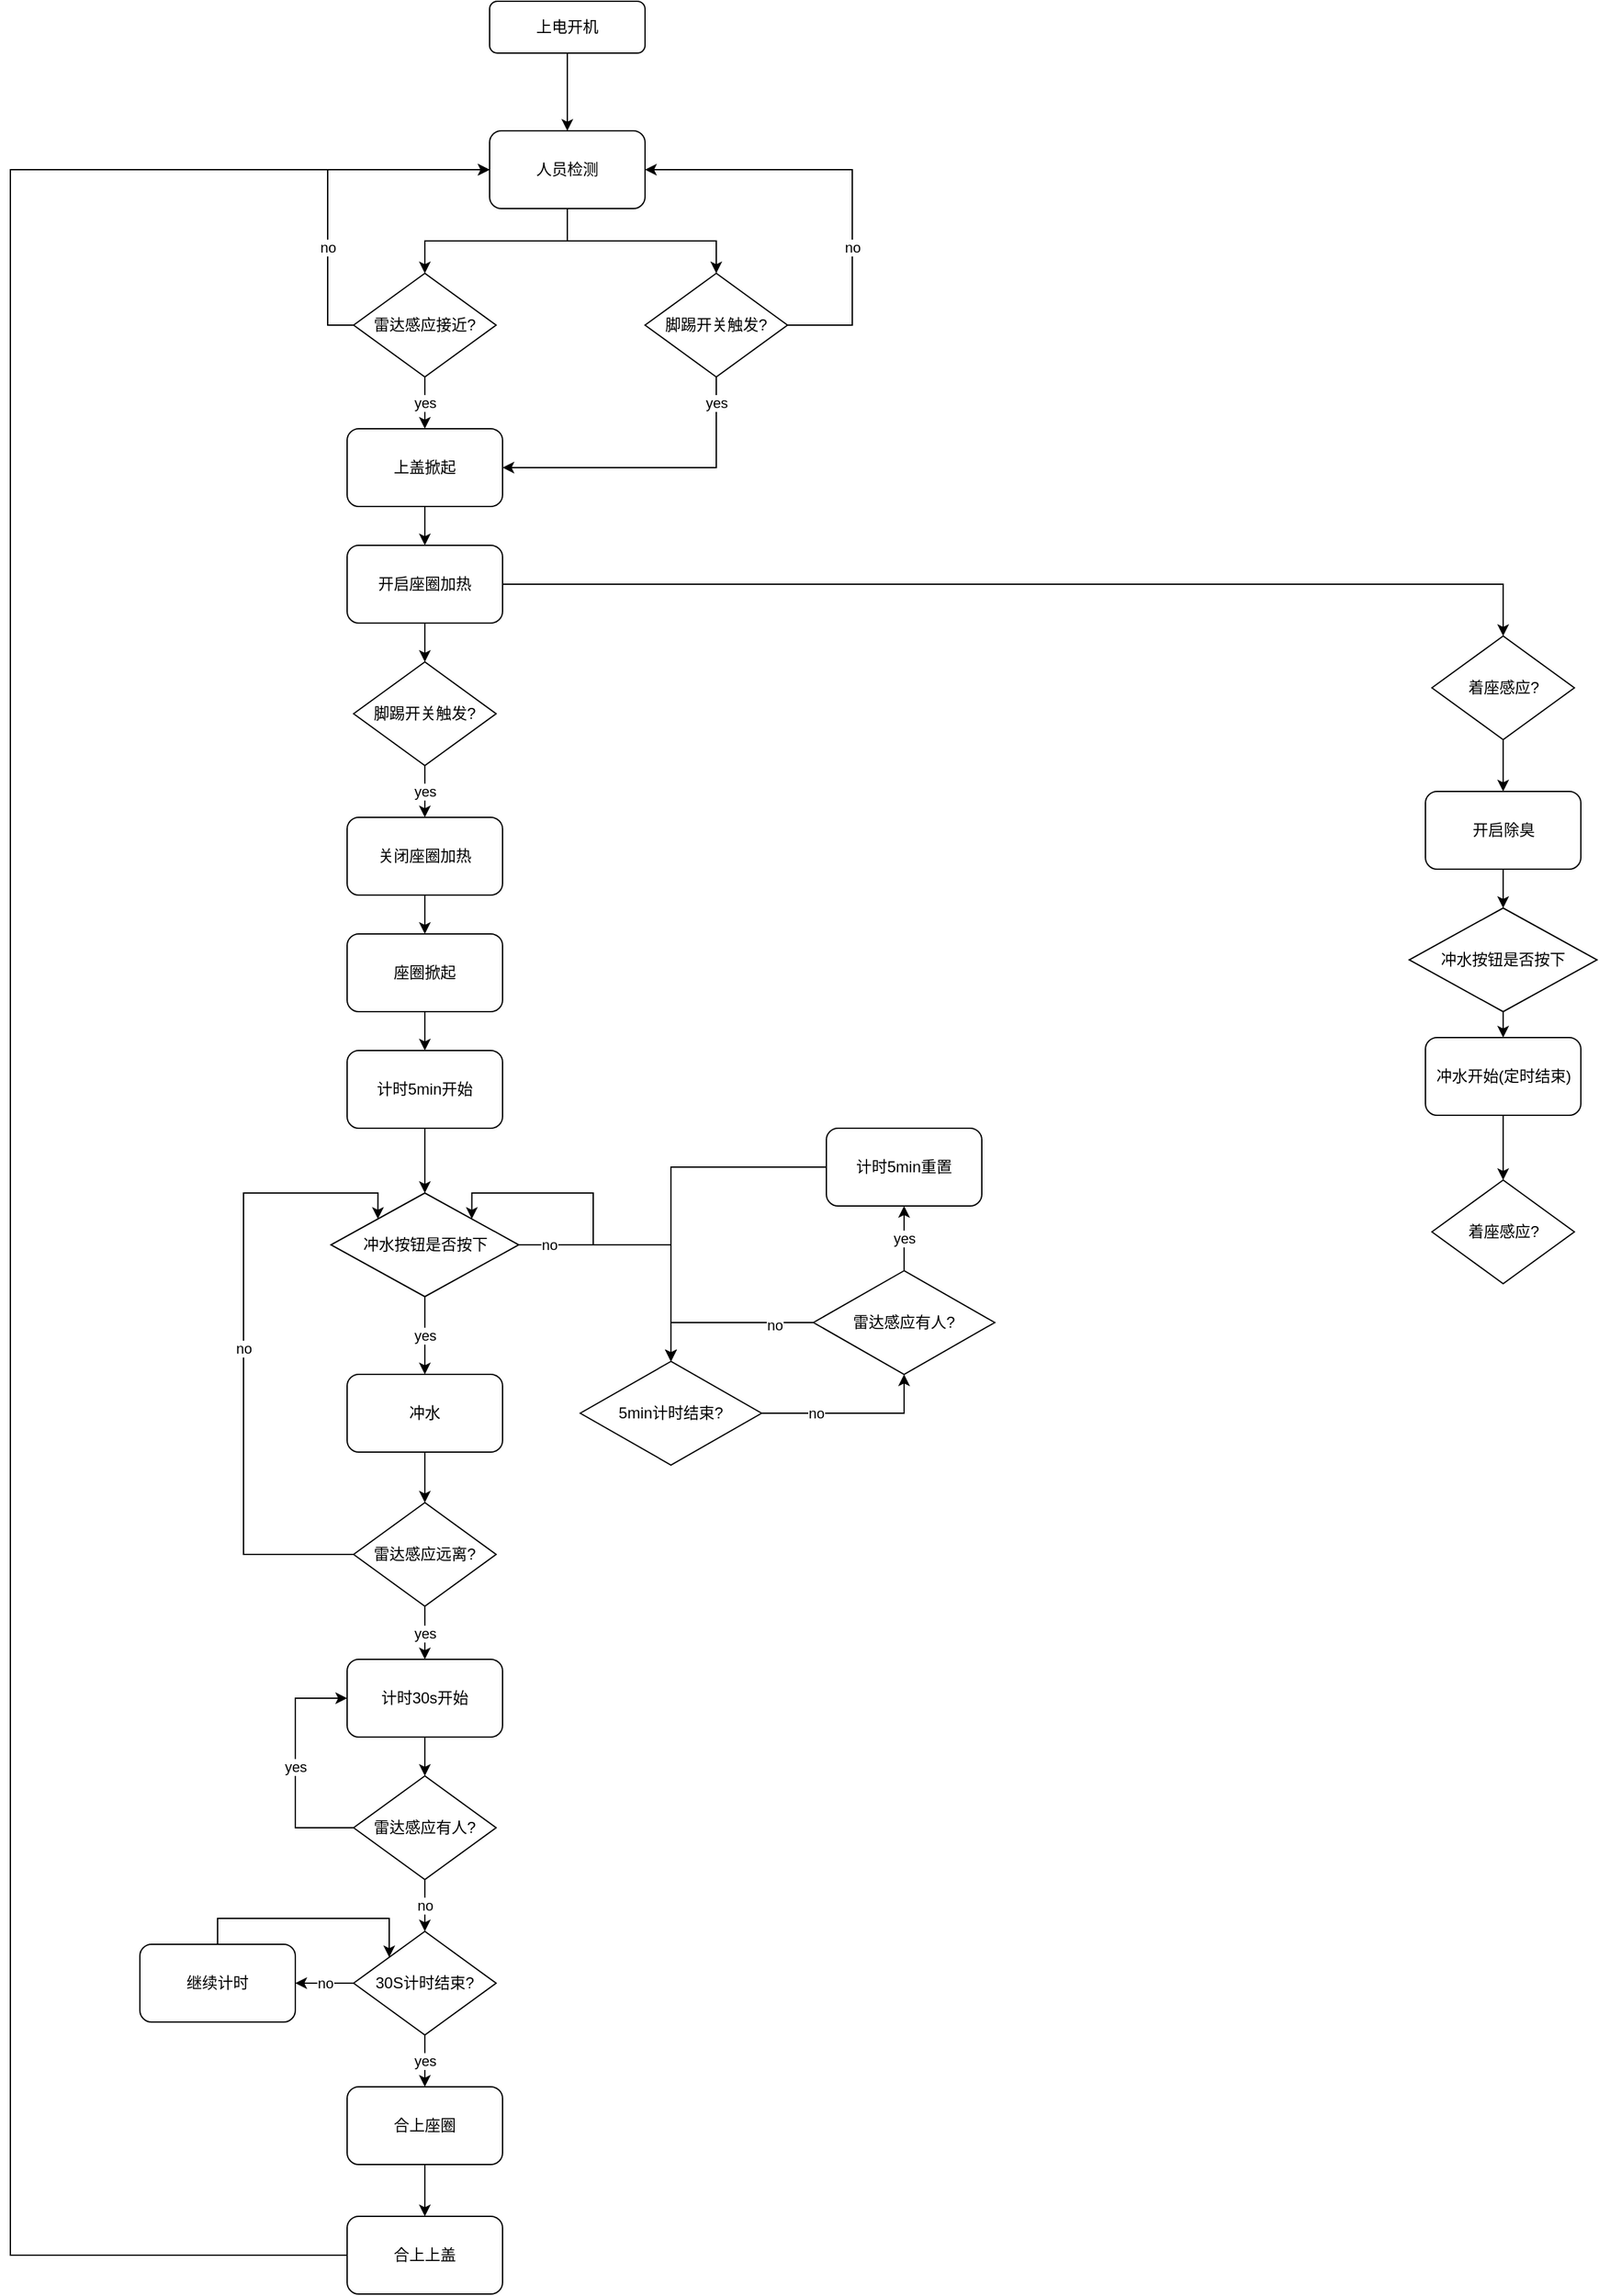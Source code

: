<mxfile version="14.7.0" type="github">
  <diagram id="C5RBs43oDa-KdzZeNtuy" name="Page-1">
    <mxGraphModel dx="2249" dy="762" grid="1" gridSize="10" guides="1" tooltips="1" connect="1" arrows="1" fold="1" page="1" pageScale="1" pageWidth="827" pageHeight="1169" math="0" shadow="0">
      <root>
        <mxCell id="WIyWlLk6GJQsqaUBKTNV-0" />
        <mxCell id="WIyWlLk6GJQsqaUBKTNV-1" parent="WIyWlLk6GJQsqaUBKTNV-0" />
        <mxCell id="2HKD_gltTXgtxPYkwOB--66" style="edgeStyle=orthogonalEdgeStyle;rounded=0;orthogonalLoop=1;jettySize=auto;html=1;exitX=0.5;exitY=1;exitDx=0;exitDy=0;entryX=0.5;entryY=0;entryDx=0;entryDy=0;" edge="1" parent="WIyWlLk6GJQsqaUBKTNV-1" source="WIyWlLk6GJQsqaUBKTNV-3" target="2HKD_gltTXgtxPYkwOB--2">
          <mxGeometry relative="1" as="geometry" />
        </mxCell>
        <mxCell id="WIyWlLk6GJQsqaUBKTNV-3" value="上电开机" style="rounded=1;whiteSpace=wrap;html=1;fontSize=12;glass=0;strokeWidth=1;shadow=0;" parent="WIyWlLk6GJQsqaUBKTNV-1" vertex="1">
          <mxGeometry x="-60" y="50" width="120" height="40" as="geometry" />
        </mxCell>
        <mxCell id="2HKD_gltTXgtxPYkwOB--67" style="edgeStyle=orthogonalEdgeStyle;rounded=0;orthogonalLoop=1;jettySize=auto;html=1;exitX=0.5;exitY=1;exitDx=0;exitDy=0;entryX=0.5;entryY=0;entryDx=0;entryDy=0;" edge="1" parent="WIyWlLk6GJQsqaUBKTNV-1" source="2HKD_gltTXgtxPYkwOB--2" target="2HKD_gltTXgtxPYkwOB--3">
          <mxGeometry relative="1" as="geometry" />
        </mxCell>
        <mxCell id="2HKD_gltTXgtxPYkwOB--68" style="edgeStyle=orthogonalEdgeStyle;rounded=0;orthogonalLoop=1;jettySize=auto;html=1;exitX=0.5;exitY=1;exitDx=0;exitDy=0;entryX=0.5;entryY=0;entryDx=0;entryDy=0;" edge="1" parent="WIyWlLk6GJQsqaUBKTNV-1" source="2HKD_gltTXgtxPYkwOB--2" target="2HKD_gltTXgtxPYkwOB--64">
          <mxGeometry relative="1" as="geometry" />
        </mxCell>
        <mxCell id="2HKD_gltTXgtxPYkwOB--2" value="人员检测" style="rounded=1;whiteSpace=wrap;html=1;flipH=1;flipV=0;" vertex="1" parent="WIyWlLk6GJQsqaUBKTNV-1">
          <mxGeometry x="-60" y="150" width="120" height="60" as="geometry" />
        </mxCell>
        <mxCell id="2HKD_gltTXgtxPYkwOB--13" value="yes" style="edgeStyle=orthogonalEdgeStyle;rounded=0;orthogonalLoop=1;jettySize=auto;html=1;exitX=0.5;exitY=1;exitDx=0;exitDy=0;entryX=0.5;entryY=0;entryDx=0;entryDy=0;labelBorderColor=none;" edge="1" parent="WIyWlLk6GJQsqaUBKTNV-1" source="2HKD_gltTXgtxPYkwOB--3" target="2HKD_gltTXgtxPYkwOB--6">
          <mxGeometry relative="1" as="geometry">
            <mxPoint as="offset" />
          </mxGeometry>
        </mxCell>
        <mxCell id="2HKD_gltTXgtxPYkwOB--70" value="no" style="edgeStyle=orthogonalEdgeStyle;rounded=0;orthogonalLoop=1;jettySize=auto;html=1;exitX=0;exitY=0.5;exitDx=0;exitDy=0;entryX=0;entryY=0.5;entryDx=0;entryDy=0;" edge="1" parent="WIyWlLk6GJQsqaUBKTNV-1" source="2HKD_gltTXgtxPYkwOB--3" target="2HKD_gltTXgtxPYkwOB--2">
          <mxGeometry x="-0.396" relative="1" as="geometry">
            <mxPoint as="offset" />
          </mxGeometry>
        </mxCell>
        <mxCell id="2HKD_gltTXgtxPYkwOB--3" value="雷达感应接近?" style="rhombus;whiteSpace=wrap;html=1;flipH=1;flipV=0;" vertex="1" parent="WIyWlLk6GJQsqaUBKTNV-1">
          <mxGeometry x="-165" y="260" width="110" height="80" as="geometry" />
        </mxCell>
        <mxCell id="2HKD_gltTXgtxPYkwOB--27" style="edgeStyle=orthogonalEdgeStyle;rounded=0;orthogonalLoop=1;jettySize=auto;html=1;exitX=0.5;exitY=1;exitDx=0;exitDy=0;entryX=0.5;entryY=0;entryDx=0;entryDy=0;" edge="1" parent="WIyWlLk6GJQsqaUBKTNV-1" source="2HKD_gltTXgtxPYkwOB--6" target="2HKD_gltTXgtxPYkwOB--26">
          <mxGeometry relative="1" as="geometry" />
        </mxCell>
        <mxCell id="2HKD_gltTXgtxPYkwOB--6" value="上盖掀起" style="rounded=1;whiteSpace=wrap;html=1;" vertex="1" parent="WIyWlLk6GJQsqaUBKTNV-1">
          <mxGeometry x="-170" y="380" width="120" height="60" as="geometry" />
        </mxCell>
        <mxCell id="2HKD_gltTXgtxPYkwOB--25" style="edgeStyle=orthogonalEdgeStyle;rounded=0;orthogonalLoop=1;jettySize=auto;html=1;exitX=0.5;exitY=1;exitDx=0;exitDy=0;entryX=0.5;entryY=0;entryDx=0;entryDy=0;" edge="1" parent="WIyWlLk6GJQsqaUBKTNV-1" source="2HKD_gltTXgtxPYkwOB--16" target="2HKD_gltTXgtxPYkwOB--24">
          <mxGeometry relative="1" as="geometry" />
        </mxCell>
        <mxCell id="2HKD_gltTXgtxPYkwOB--16" value="关闭座圈加热" style="rounded=1;whiteSpace=wrap;html=1;" vertex="1" parent="WIyWlLk6GJQsqaUBKTNV-1">
          <mxGeometry x="-170" y="680" width="120" height="60" as="geometry" />
        </mxCell>
        <mxCell id="2HKD_gltTXgtxPYkwOB--20" value="yes" style="edgeStyle=orthogonalEdgeStyle;rounded=0;orthogonalLoop=1;jettySize=auto;html=1;exitX=0.5;exitY=1;exitDx=0;exitDy=0;" edge="1" parent="WIyWlLk6GJQsqaUBKTNV-1" source="2HKD_gltTXgtxPYkwOB--18" target="2HKD_gltTXgtxPYkwOB--16">
          <mxGeometry relative="1" as="geometry" />
        </mxCell>
        <mxCell id="2HKD_gltTXgtxPYkwOB--18" value="脚踢开关触发?" style="rhombus;whiteSpace=wrap;html=1;flipH=1;flipV=0;" vertex="1" parent="WIyWlLk6GJQsqaUBKTNV-1">
          <mxGeometry x="-165" y="560" width="110" height="80" as="geometry" />
        </mxCell>
        <mxCell id="2HKD_gltTXgtxPYkwOB--77" style="edgeStyle=orthogonalEdgeStyle;rounded=0;orthogonalLoop=1;jettySize=auto;html=1;exitX=0.5;exitY=1;exitDx=0;exitDy=0;entryX=0.5;entryY=0;entryDx=0;entryDy=0;" edge="1" parent="WIyWlLk6GJQsqaUBKTNV-1" source="2HKD_gltTXgtxPYkwOB--23" target="2HKD_gltTXgtxPYkwOB--76">
          <mxGeometry relative="1" as="geometry" />
        </mxCell>
        <mxCell id="2HKD_gltTXgtxPYkwOB--23" value="着座感应?" style="rhombus;whiteSpace=wrap;html=1;flipH=1;flipV=0;" vertex="1" parent="WIyWlLk6GJQsqaUBKTNV-1">
          <mxGeometry x="667.5" y="540" width="110" height="80" as="geometry" />
        </mxCell>
        <mxCell id="2HKD_gltTXgtxPYkwOB--88" style="edgeStyle=orthogonalEdgeStyle;rounded=0;orthogonalLoop=1;jettySize=auto;html=1;exitX=0.5;exitY=1;exitDx=0;exitDy=0;entryX=0.5;entryY=0;entryDx=0;entryDy=0;" edge="1" parent="WIyWlLk6GJQsqaUBKTNV-1" source="2HKD_gltTXgtxPYkwOB--24" target="2HKD_gltTXgtxPYkwOB--85">
          <mxGeometry relative="1" as="geometry" />
        </mxCell>
        <mxCell id="2HKD_gltTXgtxPYkwOB--24" value="座圈掀起" style="rounded=1;whiteSpace=wrap;html=1;" vertex="1" parent="WIyWlLk6GJQsqaUBKTNV-1">
          <mxGeometry x="-170" y="770" width="120" height="60" as="geometry" />
        </mxCell>
        <mxCell id="2HKD_gltTXgtxPYkwOB--28" style="edgeStyle=orthogonalEdgeStyle;rounded=0;orthogonalLoop=1;jettySize=auto;html=1;exitX=0.5;exitY=1;exitDx=0;exitDy=0;entryX=0.5;entryY=0;entryDx=0;entryDy=0;" edge="1" parent="WIyWlLk6GJQsqaUBKTNV-1" source="2HKD_gltTXgtxPYkwOB--26" target="2HKD_gltTXgtxPYkwOB--18">
          <mxGeometry relative="1" as="geometry" />
        </mxCell>
        <mxCell id="2HKD_gltTXgtxPYkwOB--74" style="edgeStyle=orthogonalEdgeStyle;rounded=0;orthogonalLoop=1;jettySize=auto;html=1;exitX=1;exitY=0.5;exitDx=0;exitDy=0;entryX=0.5;entryY=0;entryDx=0;entryDy=0;" edge="1" parent="WIyWlLk6GJQsqaUBKTNV-1" source="2HKD_gltTXgtxPYkwOB--26" target="2HKD_gltTXgtxPYkwOB--23">
          <mxGeometry relative="1" as="geometry" />
        </mxCell>
        <mxCell id="2HKD_gltTXgtxPYkwOB--26" value="开启座圈加热" style="rounded=1;whiteSpace=wrap;html=1;" vertex="1" parent="WIyWlLk6GJQsqaUBKTNV-1">
          <mxGeometry x="-170" y="470" width="120" height="60" as="geometry" />
        </mxCell>
        <mxCell id="2HKD_gltTXgtxPYkwOB--32" value="yes" style="edgeStyle=orthogonalEdgeStyle;rounded=0;orthogonalLoop=1;jettySize=auto;html=1;exitX=0.5;exitY=1;exitDx=0;exitDy=0;entryX=0.5;entryY=0;entryDx=0;entryDy=0;" edge="1" parent="WIyWlLk6GJQsqaUBKTNV-1" source="2HKD_gltTXgtxPYkwOB--29" target="2HKD_gltTXgtxPYkwOB--31">
          <mxGeometry relative="1" as="geometry" />
        </mxCell>
        <mxCell id="2HKD_gltTXgtxPYkwOB--98" style="edgeStyle=orthogonalEdgeStyle;rounded=0;orthogonalLoop=1;jettySize=auto;html=1;exitX=1;exitY=0.5;exitDx=0;exitDy=0;entryX=0.5;entryY=0;entryDx=0;entryDy=0;" edge="1" parent="WIyWlLk6GJQsqaUBKTNV-1" source="2HKD_gltTXgtxPYkwOB--29" target="2HKD_gltTXgtxPYkwOB--91">
          <mxGeometry relative="1" as="geometry" />
        </mxCell>
        <mxCell id="2HKD_gltTXgtxPYkwOB--29" value="冲水按钮是否按下" style="rhombus;whiteSpace=wrap;html=1;flipH=1;flipV=0;" vertex="1" parent="WIyWlLk6GJQsqaUBKTNV-1">
          <mxGeometry x="-182.5" y="970" width="145" height="80" as="geometry" />
        </mxCell>
        <mxCell id="2HKD_gltTXgtxPYkwOB--45" style="edgeStyle=orthogonalEdgeStyle;rounded=0;orthogonalLoop=1;jettySize=auto;html=1;exitX=0.5;exitY=1;exitDx=0;exitDy=0;entryX=0.5;entryY=0;entryDx=0;entryDy=0;" edge="1" parent="WIyWlLk6GJQsqaUBKTNV-1" source="2HKD_gltTXgtxPYkwOB--31" target="2HKD_gltTXgtxPYkwOB--44">
          <mxGeometry relative="1" as="geometry" />
        </mxCell>
        <mxCell id="2HKD_gltTXgtxPYkwOB--31" value="冲水" style="rounded=1;whiteSpace=wrap;html=1;" vertex="1" parent="WIyWlLk6GJQsqaUBKTNV-1">
          <mxGeometry x="-170" y="1110" width="120" height="60" as="geometry" />
        </mxCell>
        <mxCell id="2HKD_gltTXgtxPYkwOB--47" value="yes" style="edgeStyle=orthogonalEdgeStyle;rounded=0;orthogonalLoop=1;jettySize=auto;html=1;exitX=0.5;exitY=1;exitDx=0;exitDy=0;entryX=0.5;entryY=0;entryDx=0;entryDy=0;" edge="1" parent="WIyWlLk6GJQsqaUBKTNV-1" source="2HKD_gltTXgtxPYkwOB--44" target="2HKD_gltTXgtxPYkwOB--46">
          <mxGeometry relative="1" as="geometry" />
        </mxCell>
        <mxCell id="2HKD_gltTXgtxPYkwOB--116" value="no" style="edgeStyle=orthogonalEdgeStyle;rounded=0;orthogonalLoop=1;jettySize=auto;html=1;exitX=0;exitY=0.5;exitDx=0;exitDy=0;entryX=0;entryY=0;entryDx=0;entryDy=0;" edge="1" parent="WIyWlLk6GJQsqaUBKTNV-1" source="2HKD_gltTXgtxPYkwOB--44" target="2HKD_gltTXgtxPYkwOB--29">
          <mxGeometry relative="1" as="geometry">
            <Array as="points">
              <mxPoint x="-250" y="1249" />
              <mxPoint x="-250" y="970" />
              <mxPoint x="-146" y="970" />
            </Array>
          </mxGeometry>
        </mxCell>
        <mxCell id="2HKD_gltTXgtxPYkwOB--44" value="雷达感应远离?" style="rhombus;whiteSpace=wrap;html=1;flipH=1;flipV=0;" vertex="1" parent="WIyWlLk6GJQsqaUBKTNV-1">
          <mxGeometry x="-165" y="1209" width="110" height="80" as="geometry" />
        </mxCell>
        <mxCell id="2HKD_gltTXgtxPYkwOB--51" style="edgeStyle=orthogonalEdgeStyle;rounded=0;orthogonalLoop=1;jettySize=auto;html=1;exitX=0.5;exitY=1;exitDx=0;exitDy=0;entryX=0.5;entryY=0;entryDx=0;entryDy=0;" edge="1" parent="WIyWlLk6GJQsqaUBKTNV-1" source="2HKD_gltTXgtxPYkwOB--46" target="2HKD_gltTXgtxPYkwOB--48">
          <mxGeometry relative="1" as="geometry" />
        </mxCell>
        <mxCell id="2HKD_gltTXgtxPYkwOB--46" value="计时30s开始" style="rounded=1;whiteSpace=wrap;html=1;" vertex="1" parent="WIyWlLk6GJQsqaUBKTNV-1">
          <mxGeometry x="-170" y="1330" width="120" height="60" as="geometry" />
        </mxCell>
        <mxCell id="2HKD_gltTXgtxPYkwOB--52" value="yes" style="edgeStyle=orthogonalEdgeStyle;rounded=0;orthogonalLoop=1;jettySize=auto;html=1;exitX=0;exitY=0.5;exitDx=0;exitDy=0;entryX=0;entryY=0.5;entryDx=0;entryDy=0;" edge="1" parent="WIyWlLk6GJQsqaUBKTNV-1" source="2HKD_gltTXgtxPYkwOB--48" target="2HKD_gltTXgtxPYkwOB--46">
          <mxGeometry relative="1" as="geometry">
            <Array as="points">
              <mxPoint x="-210" y="1460" />
              <mxPoint x="-210" y="1360" />
            </Array>
          </mxGeometry>
        </mxCell>
        <mxCell id="2HKD_gltTXgtxPYkwOB--55" value="no" style="edgeStyle=orthogonalEdgeStyle;rounded=0;orthogonalLoop=1;jettySize=auto;html=1;exitX=0.5;exitY=1;exitDx=0;exitDy=0;entryX=0.5;entryY=0;entryDx=0;entryDy=0;" edge="1" parent="WIyWlLk6GJQsqaUBKTNV-1" source="2HKD_gltTXgtxPYkwOB--48" target="2HKD_gltTXgtxPYkwOB--54">
          <mxGeometry relative="1" as="geometry" />
        </mxCell>
        <mxCell id="2HKD_gltTXgtxPYkwOB--48" value="雷达感应有人?" style="rhombus;whiteSpace=wrap;html=1;flipH=1;flipV=0;" vertex="1" parent="WIyWlLk6GJQsqaUBKTNV-1">
          <mxGeometry x="-165" y="1420" width="110" height="80" as="geometry" />
        </mxCell>
        <mxCell id="2HKD_gltTXgtxPYkwOB--58" value="yes" style="edgeStyle=orthogonalEdgeStyle;rounded=0;orthogonalLoop=1;jettySize=auto;html=1;exitX=0.5;exitY=1;exitDx=0;exitDy=0;entryX=0.5;entryY=0;entryDx=0;entryDy=0;" edge="1" parent="WIyWlLk6GJQsqaUBKTNV-1" source="2HKD_gltTXgtxPYkwOB--54" target="2HKD_gltTXgtxPYkwOB--56">
          <mxGeometry relative="1" as="geometry" />
        </mxCell>
        <mxCell id="2HKD_gltTXgtxPYkwOB--60" value="no" style="edgeStyle=orthogonalEdgeStyle;rounded=0;orthogonalLoop=1;jettySize=auto;html=1;exitX=0;exitY=0.5;exitDx=0;exitDy=0;entryX=1;entryY=0.5;entryDx=0;entryDy=0;" edge="1" parent="WIyWlLk6GJQsqaUBKTNV-1" source="2HKD_gltTXgtxPYkwOB--54" target="2HKD_gltTXgtxPYkwOB--59">
          <mxGeometry relative="1" as="geometry" />
        </mxCell>
        <mxCell id="2HKD_gltTXgtxPYkwOB--54" value="30S计时结束?" style="rhombus;whiteSpace=wrap;html=1;flipH=1;flipV=0;" vertex="1" parent="WIyWlLk6GJQsqaUBKTNV-1">
          <mxGeometry x="-165" y="1540" width="110" height="80" as="geometry" />
        </mxCell>
        <mxCell id="2HKD_gltTXgtxPYkwOB--62" style="edgeStyle=orthogonalEdgeStyle;rounded=0;orthogonalLoop=1;jettySize=auto;html=1;exitX=0.5;exitY=1;exitDx=0;exitDy=0;entryX=0.5;entryY=0;entryDx=0;entryDy=0;" edge="1" parent="WIyWlLk6GJQsqaUBKTNV-1" source="2HKD_gltTXgtxPYkwOB--56" target="2HKD_gltTXgtxPYkwOB--57">
          <mxGeometry relative="1" as="geometry" />
        </mxCell>
        <mxCell id="2HKD_gltTXgtxPYkwOB--56" value="合上座圈" style="rounded=1;whiteSpace=wrap;html=1;" vertex="1" parent="WIyWlLk6GJQsqaUBKTNV-1">
          <mxGeometry x="-170" y="1660" width="120" height="60" as="geometry" />
        </mxCell>
        <mxCell id="2HKD_gltTXgtxPYkwOB--63" style="edgeStyle=orthogonalEdgeStyle;rounded=0;orthogonalLoop=1;jettySize=auto;html=1;exitX=0;exitY=0.5;exitDx=0;exitDy=0;entryX=0;entryY=0.5;entryDx=0;entryDy=0;" edge="1" parent="WIyWlLk6GJQsqaUBKTNV-1" source="2HKD_gltTXgtxPYkwOB--57" target="2HKD_gltTXgtxPYkwOB--2">
          <mxGeometry relative="1" as="geometry">
            <Array as="points">
              <mxPoint x="-430" y="1790" />
              <mxPoint x="-430" y="180" />
            </Array>
          </mxGeometry>
        </mxCell>
        <mxCell id="2HKD_gltTXgtxPYkwOB--57" value="合上上盖" style="rounded=1;whiteSpace=wrap;html=1;" vertex="1" parent="WIyWlLk6GJQsqaUBKTNV-1">
          <mxGeometry x="-170" y="1760" width="120" height="60" as="geometry" />
        </mxCell>
        <mxCell id="2HKD_gltTXgtxPYkwOB--61" style="edgeStyle=orthogonalEdgeStyle;rounded=0;orthogonalLoop=1;jettySize=auto;html=1;exitX=0.5;exitY=0;exitDx=0;exitDy=0;entryX=0;entryY=0;entryDx=0;entryDy=0;" edge="1" parent="WIyWlLk6GJQsqaUBKTNV-1" source="2HKD_gltTXgtxPYkwOB--59" target="2HKD_gltTXgtxPYkwOB--54">
          <mxGeometry relative="1" as="geometry">
            <Array as="points">
              <mxPoint x="-270" y="1530" />
              <mxPoint x="-137" y="1530" />
            </Array>
          </mxGeometry>
        </mxCell>
        <mxCell id="2HKD_gltTXgtxPYkwOB--59" value="继续计时" style="rounded=1;whiteSpace=wrap;html=1;" vertex="1" parent="WIyWlLk6GJQsqaUBKTNV-1">
          <mxGeometry x="-330" y="1550" width="120" height="60" as="geometry" />
        </mxCell>
        <mxCell id="2HKD_gltTXgtxPYkwOB--69" style="edgeStyle=orthogonalEdgeStyle;rounded=0;orthogonalLoop=1;jettySize=auto;html=1;exitX=0.5;exitY=1;exitDx=0;exitDy=0;entryX=1;entryY=0.5;entryDx=0;entryDy=0;" edge="1" parent="WIyWlLk6GJQsqaUBKTNV-1" source="2HKD_gltTXgtxPYkwOB--64" target="2HKD_gltTXgtxPYkwOB--6">
          <mxGeometry relative="1" as="geometry">
            <mxPoint x="115" y="380" as="targetPoint" />
          </mxGeometry>
        </mxCell>
        <mxCell id="2HKD_gltTXgtxPYkwOB--73" value="yes" style="edgeLabel;html=1;align=center;verticalAlign=middle;resizable=0;points=[];" vertex="1" connectable="0" parent="2HKD_gltTXgtxPYkwOB--69">
          <mxGeometry x="-0.787" y="1" relative="1" as="geometry">
            <mxPoint x="-1" y="-5" as="offset" />
          </mxGeometry>
        </mxCell>
        <mxCell id="2HKD_gltTXgtxPYkwOB--71" value="no" style="edgeStyle=orthogonalEdgeStyle;rounded=0;orthogonalLoop=1;jettySize=auto;html=1;exitX=1;exitY=0.5;exitDx=0;exitDy=0;entryX=1;entryY=0.5;entryDx=0;entryDy=0;" edge="1" parent="WIyWlLk6GJQsqaUBKTNV-1" source="2HKD_gltTXgtxPYkwOB--64" target="2HKD_gltTXgtxPYkwOB--2">
          <mxGeometry x="-0.333" relative="1" as="geometry">
            <Array as="points">
              <mxPoint x="220" y="300" />
              <mxPoint x="220" y="180" />
            </Array>
            <mxPoint as="offset" />
          </mxGeometry>
        </mxCell>
        <mxCell id="2HKD_gltTXgtxPYkwOB--64" value="脚踢开关触发?" style="rhombus;whiteSpace=wrap;html=1;flipH=1;flipV=0;" vertex="1" parent="WIyWlLk6GJQsqaUBKTNV-1">
          <mxGeometry x="60" y="260" width="110" height="80" as="geometry" />
        </mxCell>
        <mxCell id="2HKD_gltTXgtxPYkwOB--80" style="edgeStyle=orthogonalEdgeStyle;rounded=0;orthogonalLoop=1;jettySize=auto;html=1;exitX=0.5;exitY=1;exitDx=0;exitDy=0;entryX=0.5;entryY=0;entryDx=0;entryDy=0;" edge="1" parent="WIyWlLk6GJQsqaUBKTNV-1" source="2HKD_gltTXgtxPYkwOB--75" target="2HKD_gltTXgtxPYkwOB--79">
          <mxGeometry relative="1" as="geometry" />
        </mxCell>
        <mxCell id="2HKD_gltTXgtxPYkwOB--75" value="冲水按钮是否按下" style="rhombus;whiteSpace=wrap;html=1;flipH=1;flipV=0;" vertex="1" parent="WIyWlLk6GJQsqaUBKTNV-1">
          <mxGeometry x="650" y="750" width="145" height="80" as="geometry" />
        </mxCell>
        <mxCell id="2HKD_gltTXgtxPYkwOB--78" style="edgeStyle=orthogonalEdgeStyle;rounded=0;orthogonalLoop=1;jettySize=auto;html=1;exitX=0.5;exitY=1;exitDx=0;exitDy=0;entryX=0.5;entryY=0;entryDx=0;entryDy=0;" edge="1" parent="WIyWlLk6GJQsqaUBKTNV-1" source="2HKD_gltTXgtxPYkwOB--76" target="2HKD_gltTXgtxPYkwOB--75">
          <mxGeometry relative="1" as="geometry" />
        </mxCell>
        <mxCell id="2HKD_gltTXgtxPYkwOB--76" value="开启除臭" style="rounded=1;whiteSpace=wrap;html=1;" vertex="1" parent="WIyWlLk6GJQsqaUBKTNV-1">
          <mxGeometry x="662.5" y="660" width="120" height="60" as="geometry" />
        </mxCell>
        <mxCell id="2HKD_gltTXgtxPYkwOB--82" style="edgeStyle=orthogonalEdgeStyle;rounded=0;orthogonalLoop=1;jettySize=auto;html=1;exitX=0.5;exitY=1;exitDx=0;exitDy=0;entryX=0.5;entryY=0;entryDx=0;entryDy=0;" edge="1" parent="WIyWlLk6GJQsqaUBKTNV-1" source="2HKD_gltTXgtxPYkwOB--79" target="2HKD_gltTXgtxPYkwOB--81">
          <mxGeometry relative="1" as="geometry" />
        </mxCell>
        <mxCell id="2HKD_gltTXgtxPYkwOB--79" value="冲水开始(定时结束)" style="rounded=1;whiteSpace=wrap;html=1;" vertex="1" parent="WIyWlLk6GJQsqaUBKTNV-1">
          <mxGeometry x="662.5" y="850" width="120" height="60" as="geometry" />
        </mxCell>
        <mxCell id="2HKD_gltTXgtxPYkwOB--81" value="着座感应?" style="rhombus;whiteSpace=wrap;html=1;flipH=1;flipV=0;" vertex="1" parent="WIyWlLk6GJQsqaUBKTNV-1">
          <mxGeometry x="667.5" y="960" width="110" height="80" as="geometry" />
        </mxCell>
        <mxCell id="2HKD_gltTXgtxPYkwOB--100" style="edgeStyle=orthogonalEdgeStyle;rounded=0;orthogonalLoop=1;jettySize=auto;html=1;exitX=0.5;exitY=1;exitDx=0;exitDy=0;entryX=0.5;entryY=0;entryDx=0;entryDy=0;" edge="1" parent="WIyWlLk6GJQsqaUBKTNV-1" source="2HKD_gltTXgtxPYkwOB--85" target="2HKD_gltTXgtxPYkwOB--29">
          <mxGeometry relative="1" as="geometry" />
        </mxCell>
        <mxCell id="2HKD_gltTXgtxPYkwOB--85" value="计时5min开始" style="rounded=1;whiteSpace=wrap;html=1;" vertex="1" parent="WIyWlLk6GJQsqaUBKTNV-1">
          <mxGeometry x="-170" y="860" width="120" height="60" as="geometry" />
        </mxCell>
        <mxCell id="2HKD_gltTXgtxPYkwOB--106" style="edgeStyle=orthogonalEdgeStyle;rounded=0;orthogonalLoop=1;jettySize=auto;html=1;exitX=1;exitY=0.5;exitDx=0;exitDy=0;entryX=0.5;entryY=1;entryDx=0;entryDy=0;" edge="1" parent="WIyWlLk6GJQsqaUBKTNV-1" source="2HKD_gltTXgtxPYkwOB--91" target="2HKD_gltTXgtxPYkwOB--103">
          <mxGeometry relative="1" as="geometry" />
        </mxCell>
        <mxCell id="2HKD_gltTXgtxPYkwOB--113" value="no" style="edgeLabel;html=1;align=center;verticalAlign=middle;resizable=0;points=[];" vertex="1" connectable="0" parent="2HKD_gltTXgtxPYkwOB--106">
          <mxGeometry x="-0.4" relative="1" as="geometry">
            <mxPoint as="offset" />
          </mxGeometry>
        </mxCell>
        <mxCell id="2HKD_gltTXgtxPYkwOB--91" value="5min计时结束?" style="rhombus;whiteSpace=wrap;html=1;flipH=1;flipV=0;" vertex="1" parent="WIyWlLk6GJQsqaUBKTNV-1">
          <mxGeometry x="10" y="1100" width="140" height="80" as="geometry" />
        </mxCell>
        <mxCell id="2HKD_gltTXgtxPYkwOB--101" style="edgeStyle=orthogonalEdgeStyle;rounded=0;orthogonalLoop=1;jettySize=auto;html=1;exitX=1;exitY=0.5;exitDx=0;exitDy=0;entryX=1;entryY=0;entryDx=0;entryDy=0;" edge="1" parent="WIyWlLk6GJQsqaUBKTNV-1" source="2HKD_gltTXgtxPYkwOB--29" target="2HKD_gltTXgtxPYkwOB--29">
          <mxGeometry relative="1" as="geometry">
            <Array as="points">
              <mxPoint x="20" y="1010" />
              <mxPoint x="20" y="970" />
              <mxPoint x="-74" y="970" />
            </Array>
          </mxGeometry>
        </mxCell>
        <mxCell id="2HKD_gltTXgtxPYkwOB--102" value="no" style="edgeLabel;html=1;align=center;verticalAlign=middle;resizable=0;points=[];" vertex="1" connectable="0" parent="2HKD_gltTXgtxPYkwOB--101">
          <mxGeometry x="-0.625" y="1" relative="1" as="geometry">
            <mxPoint x="-16" y="1" as="offset" />
          </mxGeometry>
        </mxCell>
        <mxCell id="2HKD_gltTXgtxPYkwOB--109" value="yes" style="edgeStyle=orthogonalEdgeStyle;rounded=0;orthogonalLoop=1;jettySize=auto;html=1;exitX=0.5;exitY=0;exitDx=0;exitDy=0;entryX=0.5;entryY=1;entryDx=0;entryDy=0;" edge="1" parent="WIyWlLk6GJQsqaUBKTNV-1" source="2HKD_gltTXgtxPYkwOB--103" target="2HKD_gltTXgtxPYkwOB--108">
          <mxGeometry relative="1" as="geometry" />
        </mxCell>
        <mxCell id="2HKD_gltTXgtxPYkwOB--111" style="edgeStyle=orthogonalEdgeStyle;rounded=0;orthogonalLoop=1;jettySize=auto;html=1;exitX=0;exitY=0.5;exitDx=0;exitDy=0;entryX=0.5;entryY=0;entryDx=0;entryDy=0;" edge="1" parent="WIyWlLk6GJQsqaUBKTNV-1" source="2HKD_gltTXgtxPYkwOB--103" target="2HKD_gltTXgtxPYkwOB--91">
          <mxGeometry relative="1" as="geometry" />
        </mxCell>
        <mxCell id="2HKD_gltTXgtxPYkwOB--112" value="no" style="edgeLabel;html=1;align=center;verticalAlign=middle;resizable=0;points=[];" vertex="1" connectable="0" parent="2HKD_gltTXgtxPYkwOB--111">
          <mxGeometry x="-0.571" y="2" relative="1" as="geometry">
            <mxPoint as="offset" />
          </mxGeometry>
        </mxCell>
        <mxCell id="2HKD_gltTXgtxPYkwOB--103" value="雷达感应有人?" style="rhombus;whiteSpace=wrap;html=1;flipH=1;flipV=0;" vertex="1" parent="WIyWlLk6GJQsqaUBKTNV-1">
          <mxGeometry x="190" y="1030" width="140" height="80" as="geometry" />
        </mxCell>
        <mxCell id="2HKD_gltTXgtxPYkwOB--110" style="edgeStyle=orthogonalEdgeStyle;rounded=0;orthogonalLoop=1;jettySize=auto;html=1;exitX=0;exitY=0.5;exitDx=0;exitDy=0;entryX=0.5;entryY=0;entryDx=0;entryDy=0;" edge="1" parent="WIyWlLk6GJQsqaUBKTNV-1" source="2HKD_gltTXgtxPYkwOB--108" target="2HKD_gltTXgtxPYkwOB--91">
          <mxGeometry relative="1" as="geometry" />
        </mxCell>
        <mxCell id="2HKD_gltTXgtxPYkwOB--108" value="计时5min重置" style="rounded=1;whiteSpace=wrap;html=1;" vertex="1" parent="WIyWlLk6GJQsqaUBKTNV-1">
          <mxGeometry x="200" y="920" width="120" height="60" as="geometry" />
        </mxCell>
      </root>
    </mxGraphModel>
  </diagram>
</mxfile>
